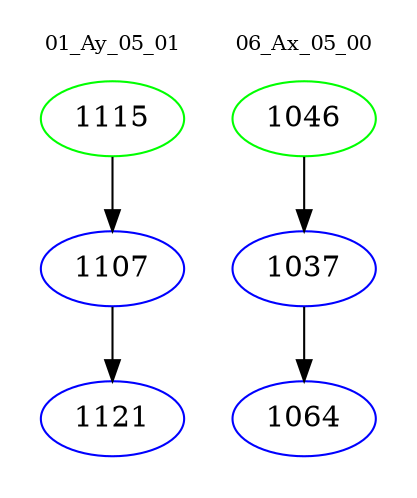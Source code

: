 digraph{
subgraph cluster_0 {
color = white
label = "01_Ay_05_01";
fontsize=10;
T0_1115 [label="1115", color="green"]
T0_1115 -> T0_1107 [color="black"]
T0_1107 [label="1107", color="blue"]
T0_1107 -> T0_1121 [color="black"]
T0_1121 [label="1121", color="blue"]
}
subgraph cluster_1 {
color = white
label = "06_Ax_05_00";
fontsize=10;
T1_1046 [label="1046", color="green"]
T1_1046 -> T1_1037 [color="black"]
T1_1037 [label="1037", color="blue"]
T1_1037 -> T1_1064 [color="black"]
T1_1064 [label="1064", color="blue"]
}
}
